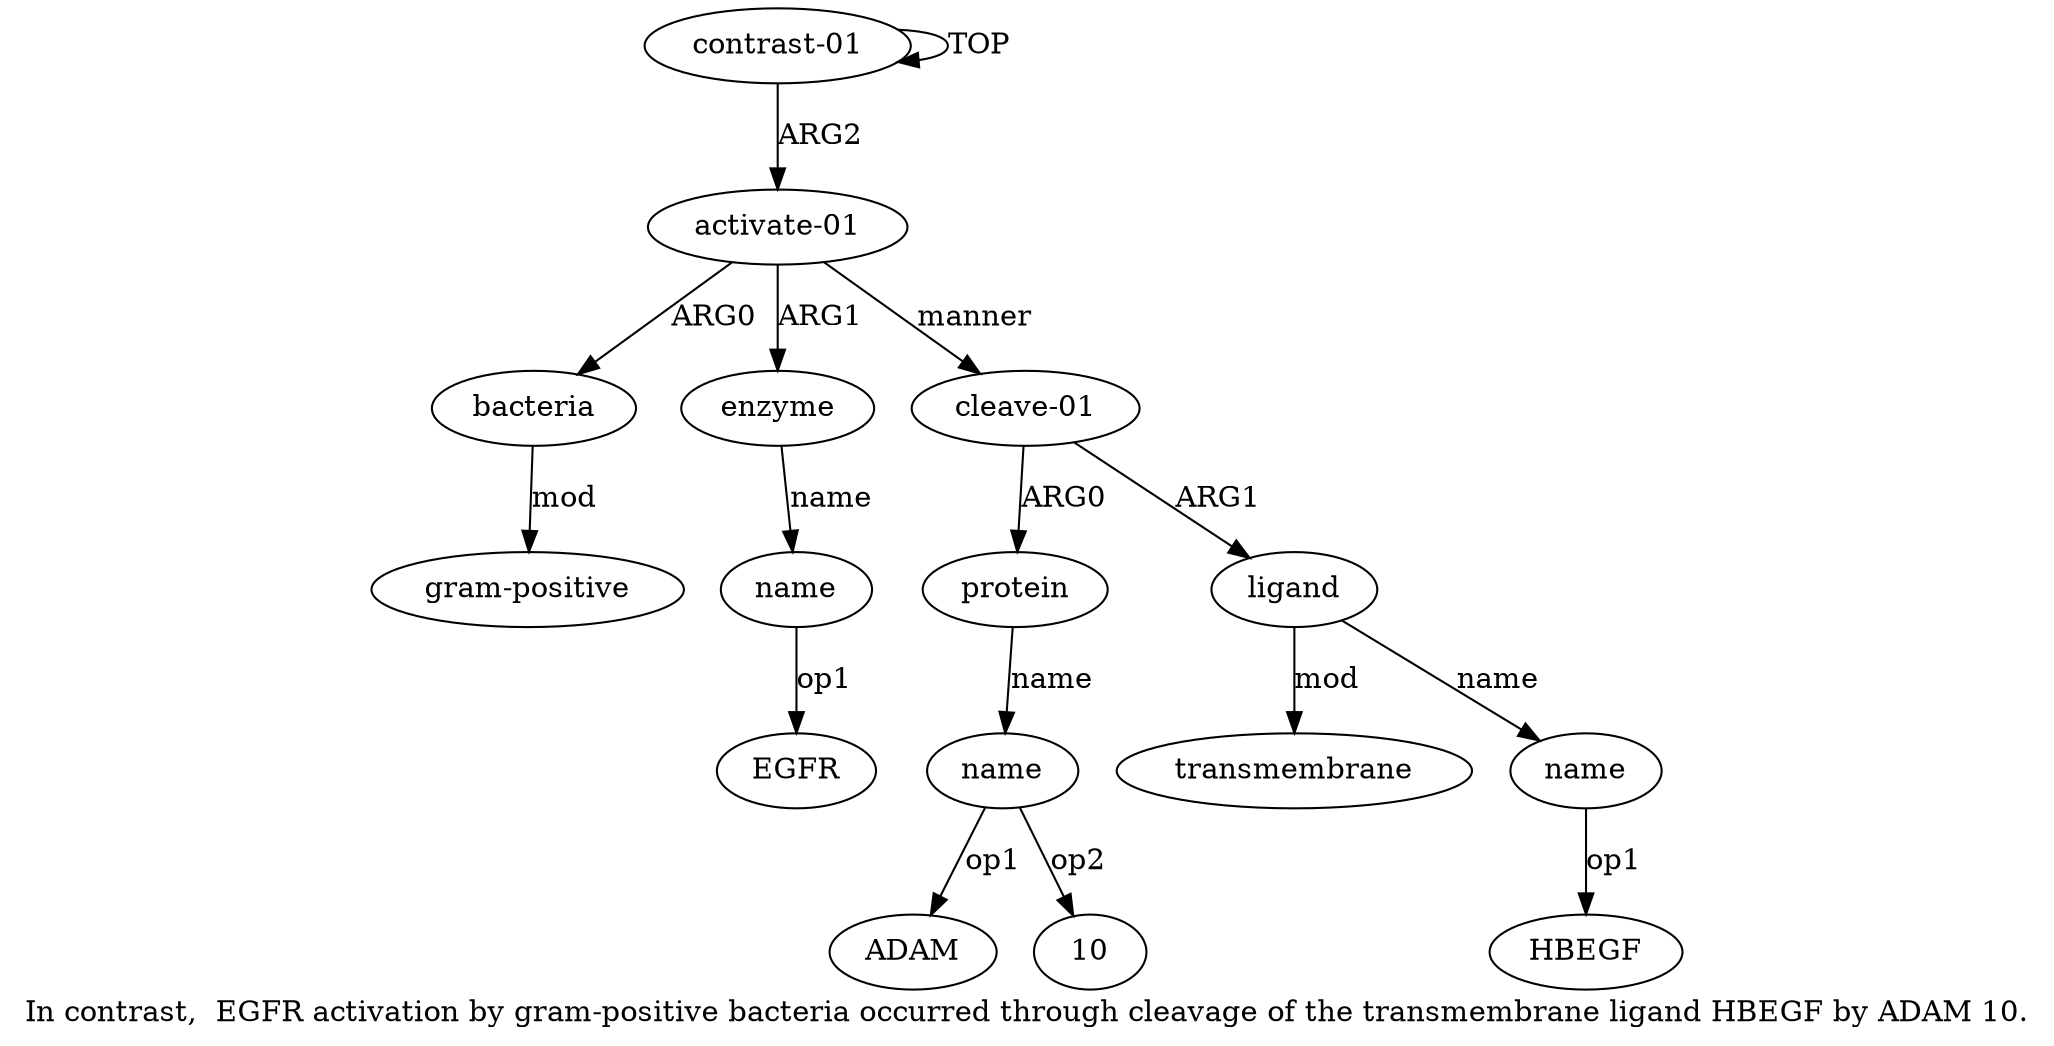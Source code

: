digraph  {
	graph [label="In contrast,  EGFR activation by gram-positive bacteria occurred through cleavage of the transmembrane ligand HBEGF by ADAM 10."];
	node [label="\N"];
	a11	 [color=black,
		gold_ind=11,
		gold_label=transmembrane,
		label=transmembrane,
		test_ind=11,
		test_label=transmembrane];
	a10	 [color=black,
		gold_ind=10,
		gold_label=name,
		label=name,
		test_ind=10,
		test_label=name];
	"a10 HBEGF"	 [color=black,
		gold_ind=-1,
		gold_label=HBEGF,
		label=HBEGF,
		test_ind=-1,
		test_label=HBEGF];
	a10 -> "a10 HBEGF" [key=0,
	color=black,
	gold_label=op1,
	label=op1,
	test_label=op1];
"a5 EGFR" [color=black,
	gold_ind=-1,
	gold_label=EGFR,
	label=EGFR,
	test_ind=-1,
	test_label=EGFR];
"a8 ADAM" [color=black,
	gold_ind=-1,
	gold_label=ADAM,
	label=ADAM,
	test_ind=-1,
	test_label=ADAM];
a1 [color=black,
	gold_ind=1,
	gold_label="activate-01",
	label="activate-01",
	test_ind=1,
	test_label="activate-01"];
a2 [color=black,
	gold_ind=2,
	gold_label=bacteria,
	label=bacteria,
	test_ind=2,
	test_label=bacteria];
a1 -> a2 [key=0,
color=black,
gold_label=ARG0,
label=ARG0,
test_label=ARG0];
a4 [color=black,
gold_ind=4,
gold_label=enzyme,
label=enzyme,
test_ind=4,
test_label=enzyme];
a1 -> a4 [key=0,
color=black,
gold_label=ARG1,
label=ARG1,
test_label=ARG1];
a6 [color=black,
gold_ind=6,
gold_label="cleave-01",
label="cleave-01",
test_ind=6,
test_label="cleave-01"];
a1 -> a6 [key=0,
color=black,
gold_label=manner,
label=manner,
test_label=manner];
a0 [color=black,
gold_ind=0,
gold_label="contrast-01",
label="contrast-01",
test_ind=0,
test_label="contrast-01"];
a0 -> a1 [key=0,
color=black,
gold_label=ARG2,
label=ARG2,
test_label=ARG2];
a0 -> a0 [key=0,
color=black,
gold_label=TOP,
label=TOP,
test_label=TOP];
a3 [color=black,
gold_ind=3,
gold_label="gram-positive",
label="gram-positive",
test_ind=3,
test_label="gram-positive"];
a2 -> a3 [key=0,
color=black,
gold_label=mod,
label=mod,
test_label=mod];
a5 [color=black,
gold_ind=5,
gold_label=name,
label=name,
test_ind=5,
test_label=name];
a5 -> "a5 EGFR" [key=0,
color=black,
gold_label=op1,
label=op1,
test_label=op1];
a4 -> a5 [key=0,
color=black,
gold_label=name,
label=name,
test_label=name];
a7 [color=black,
gold_ind=7,
gold_label=protein,
label=protein,
test_ind=7,
test_label=protein];
a8 [color=black,
gold_ind=8,
gold_label=name,
label=name,
test_ind=8,
test_label=name];
a7 -> a8 [key=0,
color=black,
gold_label=name,
label=name,
test_label=name];
a6 -> a7 [key=0,
color=black,
gold_label=ARG0,
label=ARG0,
test_label=ARG0];
a9 [color=black,
gold_ind=9,
gold_label=ligand,
label=ligand,
test_ind=9,
test_label=ligand];
a6 -> a9 [key=0,
color=black,
gold_label=ARG1,
label=ARG1,
test_label=ARG1];
a9 -> a11 [key=0,
color=black,
gold_label=mod,
label=mod,
test_label=mod];
a9 -> a10 [key=0,
color=black,
gold_label=name,
label=name,
test_label=name];
a8 -> "a8 ADAM" [key=0,
color=black,
gold_label=op1,
label=op1,
test_label=op1];
"a8 10" [color=black,
gold_ind=-1,
gold_label=10,
label=10,
test_ind=-1,
test_label=10];
a8 -> "a8 10" [key=0,
color=black,
gold_label=op2,
label=op2,
test_label=op2];
}
